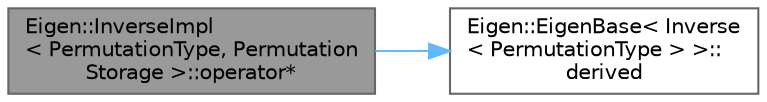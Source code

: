 digraph "Eigen::InverseImpl&lt; PermutationType, PermutationStorage &gt;::operator*"
{
 // LATEX_PDF_SIZE
  bgcolor="transparent";
  edge [fontname=Helvetica,fontsize=10,labelfontname=Helvetica,labelfontsize=10];
  node [fontname=Helvetica,fontsize=10,shape=box,height=0.2,width=0.4];
  rankdir="LR";
  Node1 [id="Node000001",label="Eigen::InverseImpl\l\< PermutationType, Permutation\lStorage \>::operator*",height=0.2,width=0.4,color="gray40", fillcolor="grey60", style="filled", fontcolor="black",tooltip=" "];
  Node1 -> Node2 [id="edge2_Node000001_Node000002",color="steelblue1",style="solid",tooltip=" "];
  Node2 [id="Node000002",label="Eigen::EigenBase\< Inverse\l\< PermutationType \> \>::\lderived",height=0.2,width=0.4,color="grey40", fillcolor="white", style="filled",URL="$struct_eigen_1_1_eigen_base.html#ab4cf3e6bb046a94a46b69b857bd3dbc9",tooltip=" "];
}
